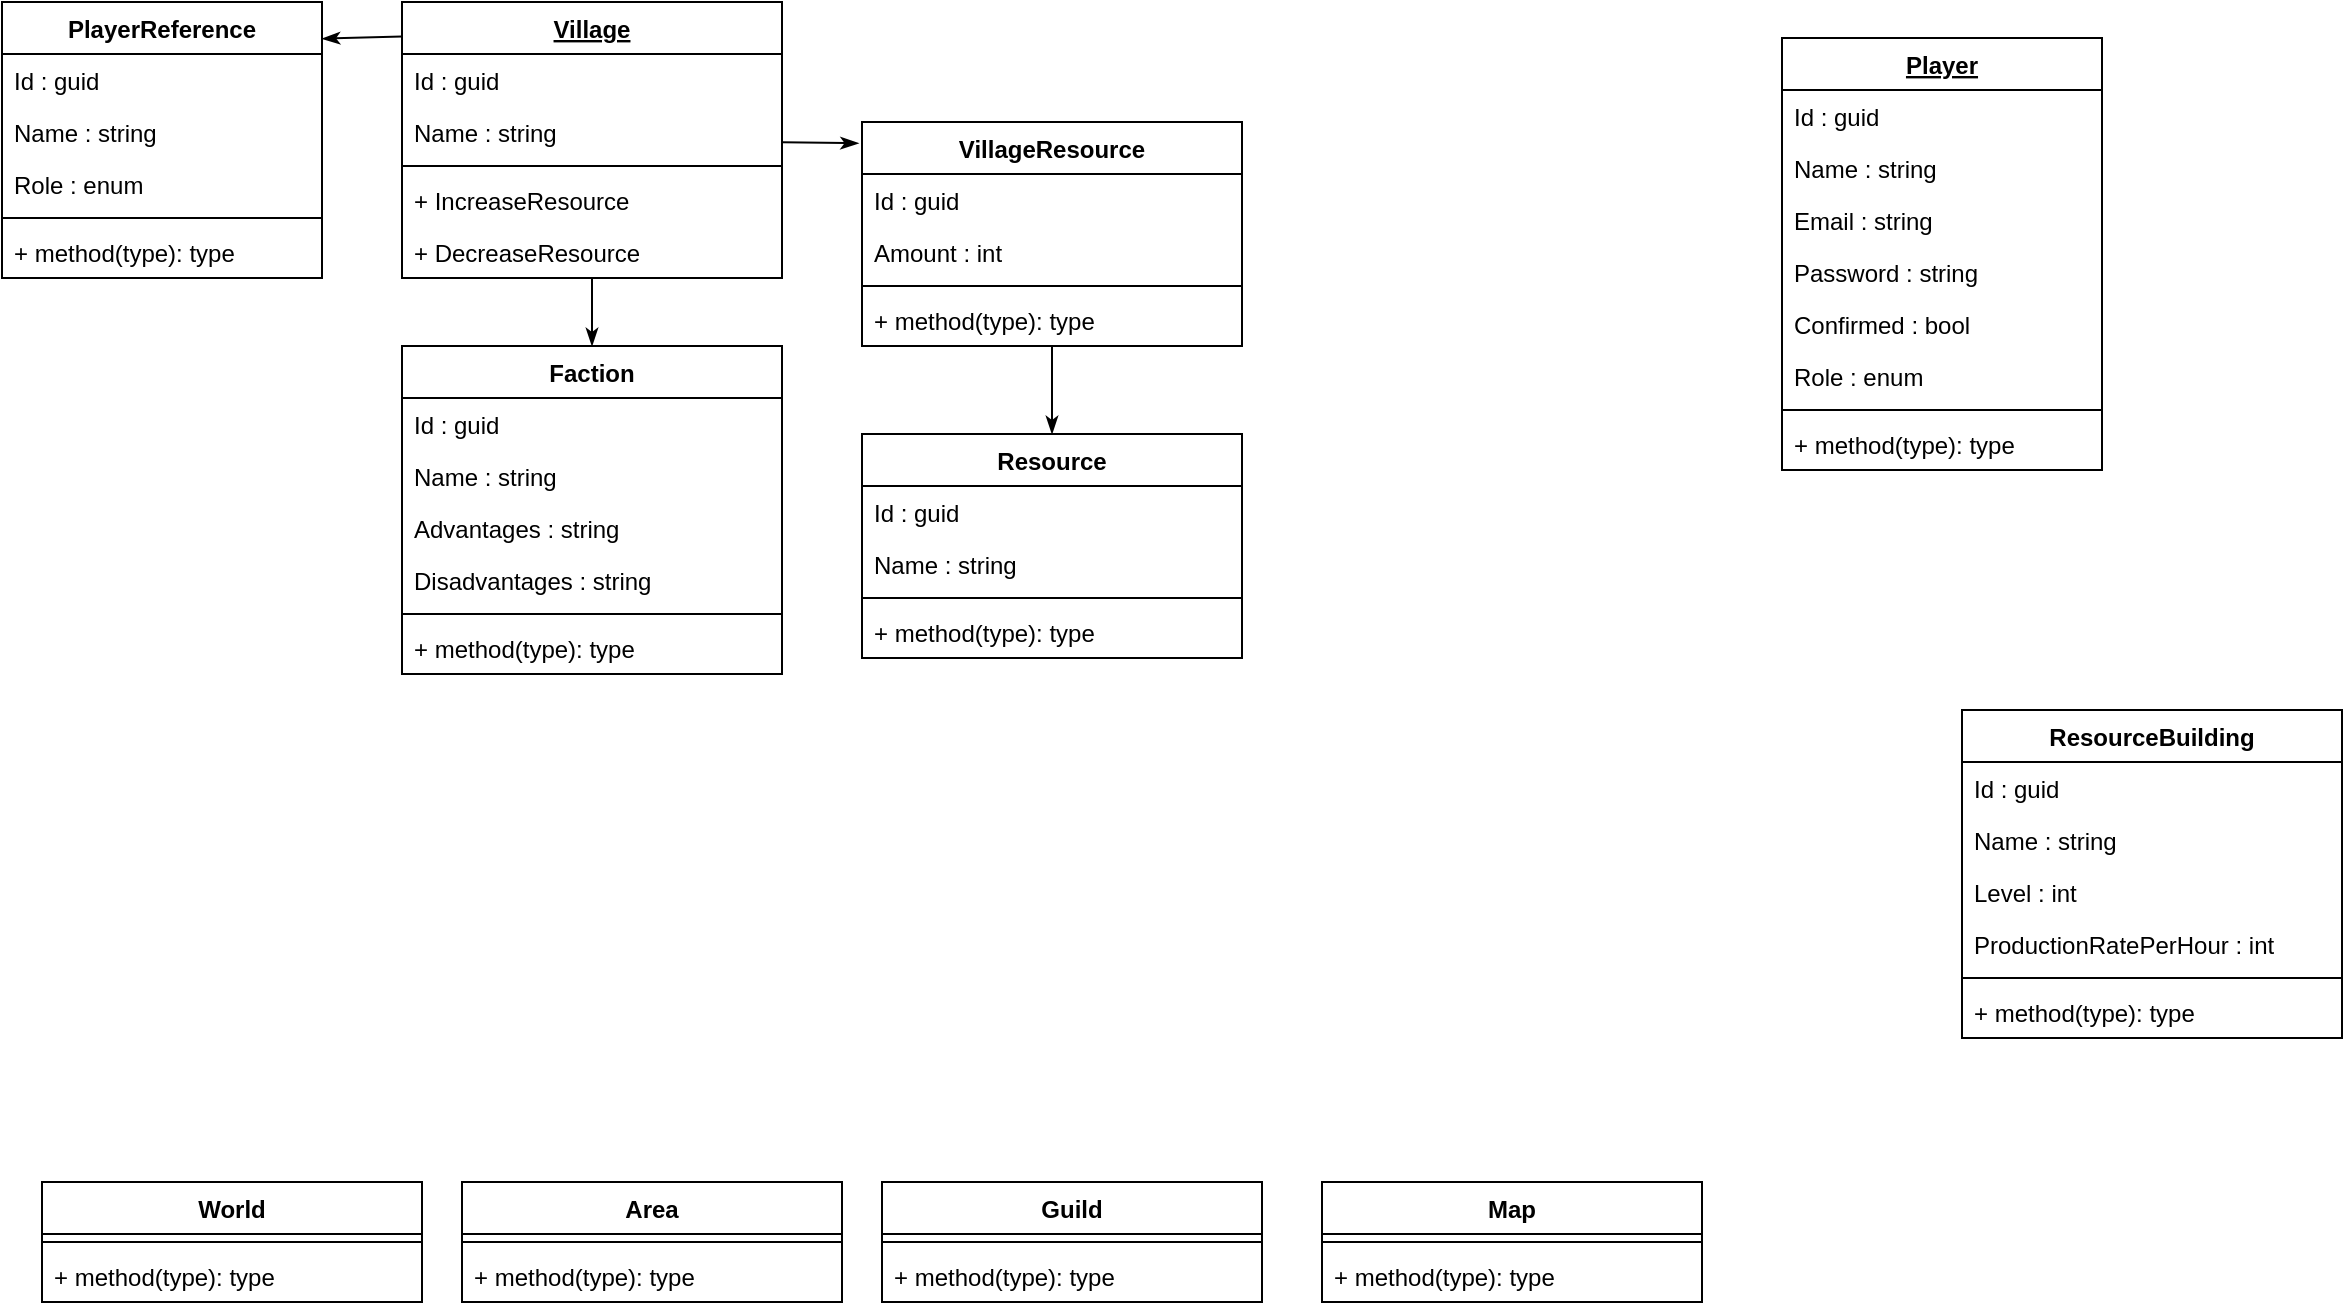 <mxfile version="19.0.2" type="device"><diagram id="C5RBs43oDa-KdzZeNtuy" name="Page-1"><mxGraphModel dx="1422" dy="597" grid="1" gridSize="10" guides="1" tooltips="1" connect="1" arrows="1" fold="1" page="1" pageScale="1" pageWidth="827" pageHeight="1169" math="0" shadow="0"><root><mxCell id="WIyWlLk6GJQsqaUBKTNV-0"/><mxCell id="WIyWlLk6GJQsqaUBKTNV-1" parent="WIyWlLk6GJQsqaUBKTNV-0"/><object label="Player" Test="" id="0JmkIXTI1z5WU-6kXRzB-4"><mxCell style="swimlane;fontStyle=5;align=center;verticalAlign=top;childLayout=stackLayout;horizontal=1;startSize=26;horizontalStack=0;resizeParent=1;resizeParentMax=0;resizeLast=0;collapsible=1;marginBottom=0;" vertex="1" parent="WIyWlLk6GJQsqaUBKTNV-1"><mxGeometry x="920" y="38" width="160" height="216" as="geometry"><mxRectangle x="870" y="110" width="70" height="26" as="alternateBounds"/></mxGeometry></mxCell></object><mxCell id="0JmkIXTI1z5WU-6kXRzB-5" value="Id : guid" style="text;strokeColor=none;fillColor=none;align=left;verticalAlign=top;spacingLeft=4;spacingRight=4;overflow=hidden;rotatable=0;points=[[0,0.5],[1,0.5]];portConstraint=eastwest;" vertex="1" parent="0JmkIXTI1z5WU-6kXRzB-4"><mxGeometry y="26" width="160" height="26" as="geometry"/></mxCell><mxCell id="0JmkIXTI1z5WU-6kXRzB-17" value="Name : string    " style="text;strokeColor=none;fillColor=none;align=left;verticalAlign=top;spacingLeft=4;spacingRight=4;overflow=hidden;rotatable=0;points=[[0,0.5],[1,0.5]];portConstraint=eastwest;" vertex="1" parent="0JmkIXTI1z5WU-6kXRzB-4"><mxGeometry y="52" width="160" height="26" as="geometry"/></mxCell><mxCell id="0JmkIXTI1z5WU-6kXRzB-39" value="Email : string" style="text;strokeColor=none;fillColor=none;align=left;verticalAlign=top;spacingLeft=4;spacingRight=4;overflow=hidden;rotatable=0;points=[[0,0.5],[1,0.5]];portConstraint=eastwest;" vertex="1" parent="0JmkIXTI1z5WU-6kXRzB-4"><mxGeometry y="78" width="160" height="26" as="geometry"/></mxCell><mxCell id="0JmkIXTI1z5WU-6kXRzB-26" value="Password : string" style="text;strokeColor=none;fillColor=none;align=left;verticalAlign=top;spacingLeft=4;spacingRight=4;overflow=hidden;rotatable=0;points=[[0,0.5],[1,0.5]];portConstraint=eastwest;" vertex="1" parent="0JmkIXTI1z5WU-6kXRzB-4"><mxGeometry y="104" width="160" height="26" as="geometry"/></mxCell><mxCell id="0JmkIXTI1z5WU-6kXRzB-40" value="Confirmed : bool" style="text;strokeColor=none;fillColor=none;align=left;verticalAlign=top;spacingLeft=4;spacingRight=4;overflow=hidden;rotatable=0;points=[[0,0.5],[1,0.5]];portConstraint=eastwest;" vertex="1" parent="0JmkIXTI1z5WU-6kXRzB-4"><mxGeometry y="130" width="160" height="26" as="geometry"/></mxCell><object label="Role : enum" placeholders="1" Options="SimplePlayer, SuperAdmin" id="0JmkIXTI1z5WU-6kXRzB-49"><mxCell style="text;strokeColor=none;fillColor=none;align=left;verticalAlign=top;spacingLeft=4;spacingRight=4;overflow=hidden;rotatable=0;points=[[0,0.5],[1,0.5]];portConstraint=eastwest;rounded=0;" vertex="1" parent="0JmkIXTI1z5WU-6kXRzB-4"><mxGeometry y="156" width="160" height="26" as="geometry"/></mxCell></object><mxCell id="0JmkIXTI1z5WU-6kXRzB-6" value="" style="line;strokeWidth=1;fillColor=none;align=left;verticalAlign=middle;spacingTop=-1;spacingLeft=3;spacingRight=3;rotatable=0;labelPosition=right;points=[];portConstraint=eastwest;" vertex="1" parent="0JmkIXTI1z5WU-6kXRzB-4"><mxGeometry y="182" width="160" height="8" as="geometry"/></mxCell><mxCell id="0JmkIXTI1z5WU-6kXRzB-7" value="+ method(type): type" style="text;strokeColor=none;fillColor=none;align=left;verticalAlign=top;spacingLeft=4;spacingRight=4;overflow=hidden;rotatable=0;points=[[0,0.5],[1,0.5]];portConstraint=eastwest;" vertex="1" parent="0JmkIXTI1z5WU-6kXRzB-4"><mxGeometry y="190" width="160" height="26" as="geometry"/></mxCell><mxCell id="0JmkIXTI1z5WU-6kXRzB-111" style="edgeStyle=none;rounded=0;sketch=0;orthogonalLoop=1;jettySize=auto;html=1;startArrow=none;startFill=0;endArrow=classicThin;endFill=1;exitX=0;exitY=0.125;exitDx=0;exitDy=0;exitPerimeter=0;entryX=1;entryY=0.133;entryDx=0;entryDy=0;entryPerimeter=0;" edge="1" parent="WIyWlLk6GJQsqaUBKTNV-1" source="0JmkIXTI1z5WU-6kXRzB-20" target="0JmkIXTI1z5WU-6kXRzB-91"><mxGeometry relative="1" as="geometry"><mxPoint x="380" y="220" as="sourcePoint"/></mxGeometry></mxCell><mxCell id="0JmkIXTI1z5WU-6kXRzB-124" style="edgeStyle=none;rounded=0;sketch=0;orthogonalLoop=1;jettySize=auto;html=1;entryX=0.5;entryY=0;entryDx=0;entryDy=0;startArrow=none;startFill=0;endArrow=classicThin;endFill=1;" edge="1" parent="WIyWlLk6GJQsqaUBKTNV-1" source="0JmkIXTI1z5WU-6kXRzB-20" target="0JmkIXTI1z5WU-6kXRzB-51"><mxGeometry relative="1" as="geometry"/></mxCell><mxCell id="0JmkIXTI1z5WU-6kXRzB-134" style="edgeStyle=none;rounded=0;sketch=0;orthogonalLoop=1;jettySize=auto;html=1;entryX=-0.009;entryY=0.095;entryDx=0;entryDy=0;entryPerimeter=0;startArrow=none;startFill=0;endArrow=classicThin;endFill=1;" edge="1" parent="WIyWlLk6GJQsqaUBKTNV-1" source="0JmkIXTI1z5WU-6kXRzB-20" target="0JmkIXTI1z5WU-6kXRzB-68"><mxGeometry relative="1" as="geometry"/></mxCell><mxCell id="0JmkIXTI1z5WU-6kXRzB-20" value="Village" style="swimlane;fontStyle=5;align=center;verticalAlign=top;childLayout=stackLayout;horizontal=1;startSize=26;horizontalStack=0;resizeParent=1;resizeParentMax=0;resizeLast=0;collapsible=1;marginBottom=0;" vertex="1" parent="WIyWlLk6GJQsqaUBKTNV-1"><mxGeometry x="230" y="20" width="190" height="138" as="geometry"><mxRectangle x="870" y="110" width="70" height="26" as="alternateBounds"/></mxGeometry></mxCell><mxCell id="0JmkIXTI1z5WU-6kXRzB-21" value="Id : guid" style="text;strokeColor=none;fillColor=none;align=left;verticalAlign=top;spacingLeft=4;spacingRight=4;overflow=hidden;rotatable=0;points=[[0,0.5],[1,0.5]];portConstraint=eastwest;" vertex="1" parent="0JmkIXTI1z5WU-6kXRzB-20"><mxGeometry y="26" width="190" height="26" as="geometry"/></mxCell><mxCell id="0JmkIXTI1z5WU-6kXRzB-50" value="Name : string" style="text;strokeColor=none;fillColor=none;align=left;verticalAlign=top;spacingLeft=4;spacingRight=4;overflow=hidden;rotatable=0;points=[[0,0.5],[1,0.5]];portConstraint=eastwest;" vertex="1" parent="0JmkIXTI1z5WU-6kXRzB-20"><mxGeometry y="52" width="190" height="26" as="geometry"/></mxCell><mxCell id="0JmkIXTI1z5WU-6kXRzB-23" value="" style="line;strokeWidth=1;fillColor=none;align=left;verticalAlign=middle;spacingTop=-1;spacingLeft=3;spacingRight=3;rotatable=0;labelPosition=right;points=[];portConstraint=eastwest;" vertex="1" parent="0JmkIXTI1z5WU-6kXRzB-20"><mxGeometry y="78" width="190" height="8" as="geometry"/></mxCell><mxCell id="0JmkIXTI1z5WU-6kXRzB-24" value="+ IncreaseResource&#10;" style="text;strokeColor=none;fillColor=none;align=left;verticalAlign=top;spacingLeft=4;spacingRight=4;overflow=hidden;rotatable=0;points=[[0,0.5],[1,0.5]];portConstraint=eastwest;" vertex="1" parent="0JmkIXTI1z5WU-6kXRzB-20"><mxGeometry y="86" width="190" height="26" as="geometry"/></mxCell><mxCell id="0JmkIXTI1z5WU-6kXRzB-125" value="+ DecreaseResource&#10;" style="text;strokeColor=none;fillColor=none;align=left;verticalAlign=top;spacingLeft=4;spacingRight=4;overflow=hidden;rotatable=0;points=[[0,0.5],[1,0.5]];portConstraint=eastwest;" vertex="1" parent="0JmkIXTI1z5WU-6kXRzB-20"><mxGeometry y="112" width="190" height="26" as="geometry"/></mxCell><mxCell id="0JmkIXTI1z5WU-6kXRzB-51" value="Faction" style="swimlane;fontStyle=1;align=center;verticalAlign=top;childLayout=stackLayout;horizontal=1;startSize=26;horizontalStack=0;resizeParent=1;resizeParentMax=0;resizeLast=0;collapsible=1;marginBottom=0;" vertex="1" parent="WIyWlLk6GJQsqaUBKTNV-1"><mxGeometry x="230" y="192" width="190" height="164" as="geometry"><mxRectangle x="870" y="110" width="70" height="26" as="alternateBounds"/></mxGeometry></mxCell><mxCell id="0JmkIXTI1z5WU-6kXRzB-57" value="Id : guid" style="text;strokeColor=none;fillColor=none;align=left;verticalAlign=top;spacingLeft=4;spacingRight=4;overflow=hidden;rotatable=0;points=[[0,0.5],[1,0.5]];portConstraint=eastwest;" vertex="1" parent="0JmkIXTI1z5WU-6kXRzB-51"><mxGeometry y="26" width="190" height="26" as="geometry"/></mxCell><mxCell id="0JmkIXTI1z5WU-6kXRzB-52" value="Name : string" style="text;strokeColor=none;fillColor=none;align=left;verticalAlign=top;spacingLeft=4;spacingRight=4;overflow=hidden;rotatable=0;points=[[0,0.5],[1,0.5]];portConstraint=eastwest;" vertex="1" parent="0JmkIXTI1z5WU-6kXRzB-51"><mxGeometry y="52" width="190" height="26" as="geometry"/></mxCell><mxCell id="0JmkIXTI1z5WU-6kXRzB-53" value="Advantages : string" style="text;strokeColor=none;fillColor=none;align=left;verticalAlign=top;spacingLeft=4;spacingRight=4;overflow=hidden;rotatable=0;points=[[0,0.5],[1,0.5]];portConstraint=eastwest;" vertex="1" parent="0JmkIXTI1z5WU-6kXRzB-51"><mxGeometry y="78" width="190" height="26" as="geometry"/></mxCell><mxCell id="0JmkIXTI1z5WU-6kXRzB-54" value="Disadvantages : string" style="text;strokeColor=none;fillColor=none;align=left;verticalAlign=top;spacingLeft=4;spacingRight=4;overflow=hidden;rotatable=0;points=[[0,0.5],[1,0.5]];portConstraint=eastwest;" vertex="1" parent="0JmkIXTI1z5WU-6kXRzB-51"><mxGeometry y="104" width="190" height="26" as="geometry"/></mxCell><mxCell id="0JmkIXTI1z5WU-6kXRzB-55" value="" style="line;strokeWidth=1;fillColor=none;align=left;verticalAlign=middle;spacingTop=-1;spacingLeft=3;spacingRight=3;rotatable=0;labelPosition=right;points=[];portConstraint=eastwest;" vertex="1" parent="0JmkIXTI1z5WU-6kXRzB-51"><mxGeometry y="130" width="190" height="8" as="geometry"/></mxCell><mxCell id="0JmkIXTI1z5WU-6kXRzB-56" value="+ method(type): type" style="text;strokeColor=none;fillColor=none;align=left;verticalAlign=top;spacingLeft=4;spacingRight=4;overflow=hidden;rotatable=0;points=[[0,0.5],[1,0.5]];portConstraint=eastwest;" vertex="1" parent="0JmkIXTI1z5WU-6kXRzB-51"><mxGeometry y="138" width="190" height="26" as="geometry"/></mxCell><mxCell id="0JmkIXTI1z5WU-6kXRzB-61" value="Resource" style="swimlane;fontStyle=1;align=center;verticalAlign=top;childLayout=stackLayout;horizontal=1;startSize=26;horizontalStack=0;resizeParent=1;resizeParentMax=0;resizeLast=0;collapsible=1;marginBottom=0;" vertex="1" parent="WIyWlLk6GJQsqaUBKTNV-1"><mxGeometry x="460" y="236" width="190" height="112" as="geometry"><mxRectangle x="870" y="110" width="70" height="26" as="alternateBounds"/></mxGeometry></mxCell><mxCell id="0JmkIXTI1z5WU-6kXRzB-62" value="Id : guid" style="text;strokeColor=none;fillColor=none;align=left;verticalAlign=top;spacingLeft=4;spacingRight=4;overflow=hidden;rotatable=0;points=[[0,0.5],[1,0.5]];portConstraint=eastwest;" vertex="1" parent="0JmkIXTI1z5WU-6kXRzB-61"><mxGeometry y="26" width="190" height="26" as="geometry"/></mxCell><mxCell id="0JmkIXTI1z5WU-6kXRzB-63" value="Name : string" style="text;strokeColor=none;fillColor=none;align=left;verticalAlign=top;spacingLeft=4;spacingRight=4;overflow=hidden;rotatable=0;points=[[0,0.5],[1,0.5]];portConstraint=eastwest;" vertex="1" parent="0JmkIXTI1z5WU-6kXRzB-61"><mxGeometry y="52" width="190" height="26" as="geometry"/></mxCell><mxCell id="0JmkIXTI1z5WU-6kXRzB-66" value="" style="line;strokeWidth=1;fillColor=none;align=left;verticalAlign=middle;spacingTop=-1;spacingLeft=3;spacingRight=3;rotatable=0;labelPosition=right;points=[];portConstraint=eastwest;" vertex="1" parent="0JmkIXTI1z5WU-6kXRzB-61"><mxGeometry y="78" width="190" height="8" as="geometry"/></mxCell><mxCell id="0JmkIXTI1z5WU-6kXRzB-67" value="+ method(type): type" style="text;strokeColor=none;fillColor=none;align=left;verticalAlign=top;spacingLeft=4;spacingRight=4;overflow=hidden;rotatable=0;points=[[0,0.5],[1,0.5]];portConstraint=eastwest;" vertex="1" parent="0JmkIXTI1z5WU-6kXRzB-61"><mxGeometry y="86" width="190" height="26" as="geometry"/></mxCell><mxCell id="0JmkIXTI1z5WU-6kXRzB-121" style="edgeStyle=none;rounded=0;sketch=0;orthogonalLoop=1;jettySize=auto;html=1;entryX=0.5;entryY=0;entryDx=0;entryDy=0;startArrow=none;startFill=0;endArrow=classicThin;endFill=1;" edge="1" parent="WIyWlLk6GJQsqaUBKTNV-1" source="0JmkIXTI1z5WU-6kXRzB-68" target="0JmkIXTI1z5WU-6kXRzB-61"><mxGeometry relative="1" as="geometry"/></mxCell><mxCell id="0JmkIXTI1z5WU-6kXRzB-68" value="VillageResource" style="swimlane;fontStyle=1;align=center;verticalAlign=top;childLayout=stackLayout;horizontal=1;startSize=26;horizontalStack=0;resizeParent=1;resizeParentMax=0;resizeLast=0;collapsible=1;marginBottom=0;" vertex="1" parent="WIyWlLk6GJQsqaUBKTNV-1"><mxGeometry x="460" y="80" width="190" height="112" as="geometry"><mxRectangle x="870" y="110" width="70" height="26" as="alternateBounds"/></mxGeometry></mxCell><mxCell id="0JmkIXTI1z5WU-6kXRzB-69" value="Id : guid" style="text;strokeColor=none;fillColor=none;align=left;verticalAlign=top;spacingLeft=4;spacingRight=4;overflow=hidden;rotatable=0;points=[[0,0.5],[1,0.5]];portConstraint=eastwest;" vertex="1" parent="0JmkIXTI1z5WU-6kXRzB-68"><mxGeometry y="26" width="190" height="26" as="geometry"/></mxCell><mxCell id="0JmkIXTI1z5WU-6kXRzB-114" value="Amount : int" style="text;strokeColor=none;fillColor=none;align=left;verticalAlign=top;spacingLeft=4;spacingRight=4;overflow=hidden;rotatable=0;points=[[0,0.5],[1,0.5]];portConstraint=eastwest;" vertex="1" parent="0JmkIXTI1z5WU-6kXRzB-68"><mxGeometry y="52" width="190" height="26" as="geometry"/></mxCell><mxCell id="0JmkIXTI1z5WU-6kXRzB-71" value="" style="line;strokeWidth=1;fillColor=none;align=left;verticalAlign=middle;spacingTop=-1;spacingLeft=3;spacingRight=3;rotatable=0;labelPosition=right;points=[];portConstraint=eastwest;" vertex="1" parent="0JmkIXTI1z5WU-6kXRzB-68"><mxGeometry y="78" width="190" height="8" as="geometry"/></mxCell><mxCell id="0JmkIXTI1z5WU-6kXRzB-72" value="+ method(type): type" style="text;strokeColor=none;fillColor=none;align=left;verticalAlign=top;spacingLeft=4;spacingRight=4;overflow=hidden;rotatable=0;points=[[0,0.5],[1,0.5]];portConstraint=eastwest;" vertex="1" parent="0JmkIXTI1z5WU-6kXRzB-68"><mxGeometry y="86" width="190" height="26" as="geometry"/></mxCell><mxCell id="0JmkIXTI1z5WU-6kXRzB-73" value="ResourceBuilding" style="swimlane;fontStyle=1;align=center;verticalAlign=top;childLayout=stackLayout;horizontal=1;startSize=26;horizontalStack=0;resizeParent=1;resizeParentMax=0;resizeLast=0;collapsible=1;marginBottom=0;" vertex="1" parent="WIyWlLk6GJQsqaUBKTNV-1"><mxGeometry x="1010" y="374" width="190" height="164" as="geometry"><mxRectangle x="870" y="110" width="70" height="26" as="alternateBounds"/></mxGeometry></mxCell><mxCell id="0JmkIXTI1z5WU-6kXRzB-74" value="Id : guid" style="text;strokeColor=none;fillColor=none;align=left;verticalAlign=top;spacingLeft=4;spacingRight=4;overflow=hidden;rotatable=0;points=[[0,0.5],[1,0.5]];portConstraint=eastwest;" vertex="1" parent="0JmkIXTI1z5WU-6kXRzB-73"><mxGeometry y="26" width="190" height="26" as="geometry"/></mxCell><mxCell id="0JmkIXTI1z5WU-6kXRzB-75" value="Name : string" style="text;strokeColor=none;fillColor=none;align=left;verticalAlign=top;spacingLeft=4;spacingRight=4;overflow=hidden;rotatable=0;points=[[0,0.5],[1,0.5]];portConstraint=eastwest;" vertex="1" parent="0JmkIXTI1z5WU-6kXRzB-73"><mxGeometry y="52" width="190" height="26" as="geometry"/></mxCell><mxCell id="0JmkIXTI1z5WU-6kXRzB-76" value="Level : int" style="text;strokeColor=none;fillColor=none;align=left;verticalAlign=top;spacingLeft=4;spacingRight=4;overflow=hidden;rotatable=0;points=[[0,0.5],[1,0.5]];portConstraint=eastwest;" vertex="1" parent="0JmkIXTI1z5WU-6kXRzB-73"><mxGeometry y="78" width="190" height="26" as="geometry"/></mxCell><mxCell id="0JmkIXTI1z5WU-6kXRzB-77" value="ProductionRatePerHour : int" style="text;strokeColor=none;fillColor=none;align=left;verticalAlign=top;spacingLeft=4;spacingRight=4;overflow=hidden;rotatable=0;points=[[0,0.5],[1,0.5]];portConstraint=eastwest;" vertex="1" parent="0JmkIXTI1z5WU-6kXRzB-73"><mxGeometry y="104" width="190" height="26" as="geometry"/></mxCell><mxCell id="0JmkIXTI1z5WU-6kXRzB-78" value="" style="line;strokeWidth=1;fillColor=none;align=left;verticalAlign=middle;spacingTop=-1;spacingLeft=3;spacingRight=3;rotatable=0;labelPosition=right;points=[];portConstraint=eastwest;" vertex="1" parent="0JmkIXTI1z5WU-6kXRzB-73"><mxGeometry y="130" width="190" height="8" as="geometry"/></mxCell><mxCell id="0JmkIXTI1z5WU-6kXRzB-79" value="+ method(type): type" style="text;strokeColor=none;fillColor=none;align=left;verticalAlign=top;spacingLeft=4;spacingRight=4;overflow=hidden;rotatable=0;points=[[0,0.5],[1,0.5]];portConstraint=eastwest;" vertex="1" parent="0JmkIXTI1z5WU-6kXRzB-73"><mxGeometry y="138" width="190" height="26" as="geometry"/></mxCell><mxCell id="0JmkIXTI1z5WU-6kXRzB-80" value="World" style="swimlane;fontStyle=1;align=center;verticalAlign=top;childLayout=stackLayout;horizontal=1;startSize=26;horizontalStack=0;resizeParent=1;resizeParentMax=0;resizeLast=0;collapsible=1;marginBottom=0;" vertex="1" parent="WIyWlLk6GJQsqaUBKTNV-1"><mxGeometry x="50" y="610" width="190" height="60" as="geometry"><mxRectangle x="870" y="110" width="70" height="26" as="alternateBounds"/></mxGeometry></mxCell><mxCell id="0JmkIXTI1z5WU-6kXRzB-83" value="" style="line;strokeWidth=1;fillColor=none;align=left;verticalAlign=middle;spacingTop=-1;spacingLeft=3;spacingRight=3;rotatable=0;labelPosition=right;points=[];portConstraint=eastwest;" vertex="1" parent="0JmkIXTI1z5WU-6kXRzB-80"><mxGeometry y="26" width="190" height="8" as="geometry"/></mxCell><mxCell id="0JmkIXTI1z5WU-6kXRzB-84" value="+ method(type): type" style="text;strokeColor=none;fillColor=none;align=left;verticalAlign=top;spacingLeft=4;spacingRight=4;overflow=hidden;rotatable=0;points=[[0,0.5],[1,0.5]];portConstraint=eastwest;" vertex="1" parent="0JmkIXTI1z5WU-6kXRzB-80"><mxGeometry y="34" width="190" height="26" as="geometry"/></mxCell><mxCell id="0JmkIXTI1z5WU-6kXRzB-85" value="Area" style="swimlane;fontStyle=1;align=center;verticalAlign=top;childLayout=stackLayout;horizontal=1;startSize=26;horizontalStack=0;resizeParent=1;resizeParentMax=0;resizeLast=0;collapsible=1;marginBottom=0;" vertex="1" parent="WIyWlLk6GJQsqaUBKTNV-1"><mxGeometry x="260" y="610" width="190" height="60" as="geometry"><mxRectangle x="870" y="110" width="70" height="26" as="alternateBounds"/></mxGeometry></mxCell><mxCell id="0JmkIXTI1z5WU-6kXRzB-86" value="" style="line;strokeWidth=1;fillColor=none;align=left;verticalAlign=middle;spacingTop=-1;spacingLeft=3;spacingRight=3;rotatable=0;labelPosition=right;points=[];portConstraint=eastwest;" vertex="1" parent="0JmkIXTI1z5WU-6kXRzB-85"><mxGeometry y="26" width="190" height="8" as="geometry"/></mxCell><mxCell id="0JmkIXTI1z5WU-6kXRzB-87" value="+ method(type): type" style="text;strokeColor=none;fillColor=none;align=left;verticalAlign=top;spacingLeft=4;spacingRight=4;overflow=hidden;rotatable=0;points=[[0,0.5],[1,0.5]];portConstraint=eastwest;" vertex="1" parent="0JmkIXTI1z5WU-6kXRzB-85"><mxGeometry y="34" width="190" height="26" as="geometry"/></mxCell><mxCell id="0JmkIXTI1z5WU-6kXRzB-88" value="Guild" style="swimlane;fontStyle=1;align=center;verticalAlign=top;childLayout=stackLayout;horizontal=1;startSize=26;horizontalStack=0;resizeParent=1;resizeParentMax=0;resizeLast=0;collapsible=1;marginBottom=0;" vertex="1" parent="WIyWlLk6GJQsqaUBKTNV-1"><mxGeometry x="470" y="610" width="190" height="60" as="geometry"><mxRectangle x="870" y="110" width="70" height="26" as="alternateBounds"/></mxGeometry></mxCell><mxCell id="0JmkIXTI1z5WU-6kXRzB-89" value="" style="line;strokeWidth=1;fillColor=none;align=left;verticalAlign=middle;spacingTop=-1;spacingLeft=3;spacingRight=3;rotatable=0;labelPosition=right;points=[];portConstraint=eastwest;" vertex="1" parent="0JmkIXTI1z5WU-6kXRzB-88"><mxGeometry y="26" width="190" height="8" as="geometry"/></mxCell><mxCell id="0JmkIXTI1z5WU-6kXRzB-90" value="+ method(type): type" style="text;strokeColor=none;fillColor=none;align=left;verticalAlign=top;spacingLeft=4;spacingRight=4;overflow=hidden;rotatable=0;points=[[0,0.5],[1,0.5]];portConstraint=eastwest;" vertex="1" parent="0JmkIXTI1z5WU-6kXRzB-88"><mxGeometry y="34" width="190" height="26" as="geometry"/></mxCell><object label="PlayerReference" Test="" id="0JmkIXTI1z5WU-6kXRzB-91"><mxCell style="swimlane;fontStyle=1;align=center;verticalAlign=top;childLayout=stackLayout;horizontal=1;startSize=26;horizontalStack=0;resizeParent=1;resizeParentMax=0;resizeLast=0;collapsible=1;marginBottom=0;" vertex="1" parent="WIyWlLk6GJQsqaUBKTNV-1"><mxGeometry x="30" y="20" width="160" height="138" as="geometry"><mxRectangle x="80" y="46" width="70" height="26" as="alternateBounds"/></mxGeometry></mxCell></object><mxCell id="0JmkIXTI1z5WU-6kXRzB-92" value="Id : guid" style="text;strokeColor=none;fillColor=none;align=left;verticalAlign=top;spacingLeft=4;spacingRight=4;overflow=hidden;rotatable=0;points=[[0,0.5],[1,0.5]];portConstraint=eastwest;" vertex="1" parent="0JmkIXTI1z5WU-6kXRzB-91"><mxGeometry y="26" width="160" height="26" as="geometry"/></mxCell><mxCell id="0JmkIXTI1z5WU-6kXRzB-93" value="Name : string    " style="text;strokeColor=none;fillColor=none;align=left;verticalAlign=top;spacingLeft=4;spacingRight=4;overflow=hidden;rotatable=0;points=[[0,0.5],[1,0.5]];portConstraint=eastwest;" vertex="1" parent="0JmkIXTI1z5WU-6kXRzB-91"><mxGeometry y="52" width="160" height="26" as="geometry"/></mxCell><object label="Role : enum" placeholders="1" Options="SimplePlayer, SuperAdmin" id="0JmkIXTI1z5WU-6kXRzB-97"><mxCell style="text;strokeColor=none;fillColor=none;align=left;verticalAlign=top;spacingLeft=4;spacingRight=4;overflow=hidden;rotatable=0;points=[[0,0.5],[1,0.5]];portConstraint=eastwest;rounded=0;" vertex="1" parent="0JmkIXTI1z5WU-6kXRzB-91"><mxGeometry y="78" width="160" height="26" as="geometry"/></mxCell></object><mxCell id="0JmkIXTI1z5WU-6kXRzB-98" value="" style="line;strokeWidth=1;fillColor=none;align=left;verticalAlign=middle;spacingTop=-1;spacingLeft=3;spacingRight=3;rotatable=0;labelPosition=right;points=[];portConstraint=eastwest;" vertex="1" parent="0JmkIXTI1z5WU-6kXRzB-91"><mxGeometry y="104" width="160" height="8" as="geometry"/></mxCell><mxCell id="0JmkIXTI1z5WU-6kXRzB-99" value="+ method(type): type" style="text;strokeColor=none;fillColor=none;align=left;verticalAlign=top;spacingLeft=4;spacingRight=4;overflow=hidden;rotatable=0;points=[[0,0.5],[1,0.5]];portConstraint=eastwest;" vertex="1" parent="0JmkIXTI1z5WU-6kXRzB-91"><mxGeometry y="112" width="160" height="26" as="geometry"/></mxCell><mxCell id="0JmkIXTI1z5WU-6kXRzB-126" value="Map" style="swimlane;fontStyle=1;align=center;verticalAlign=top;childLayout=stackLayout;horizontal=1;startSize=26;horizontalStack=0;resizeParent=1;resizeParentMax=0;resizeLast=0;collapsible=1;marginBottom=0;" vertex="1" parent="WIyWlLk6GJQsqaUBKTNV-1"><mxGeometry x="690" y="610" width="190" height="60" as="geometry"><mxRectangle x="870" y="110" width="70" height="26" as="alternateBounds"/></mxGeometry></mxCell><mxCell id="0JmkIXTI1z5WU-6kXRzB-127" value="" style="line;strokeWidth=1;fillColor=none;align=left;verticalAlign=middle;spacingTop=-1;spacingLeft=3;spacingRight=3;rotatable=0;labelPosition=right;points=[];portConstraint=eastwest;" vertex="1" parent="0JmkIXTI1z5WU-6kXRzB-126"><mxGeometry y="26" width="190" height="8" as="geometry"/></mxCell><mxCell id="0JmkIXTI1z5WU-6kXRzB-128" value="+ method(type): type" style="text;strokeColor=none;fillColor=none;align=left;verticalAlign=top;spacingLeft=4;spacingRight=4;overflow=hidden;rotatable=0;points=[[0,0.5],[1,0.5]];portConstraint=eastwest;" vertex="1" parent="0JmkIXTI1z5WU-6kXRzB-126"><mxGeometry y="34" width="190" height="26" as="geometry"/></mxCell></root></mxGraphModel></diagram></mxfile>